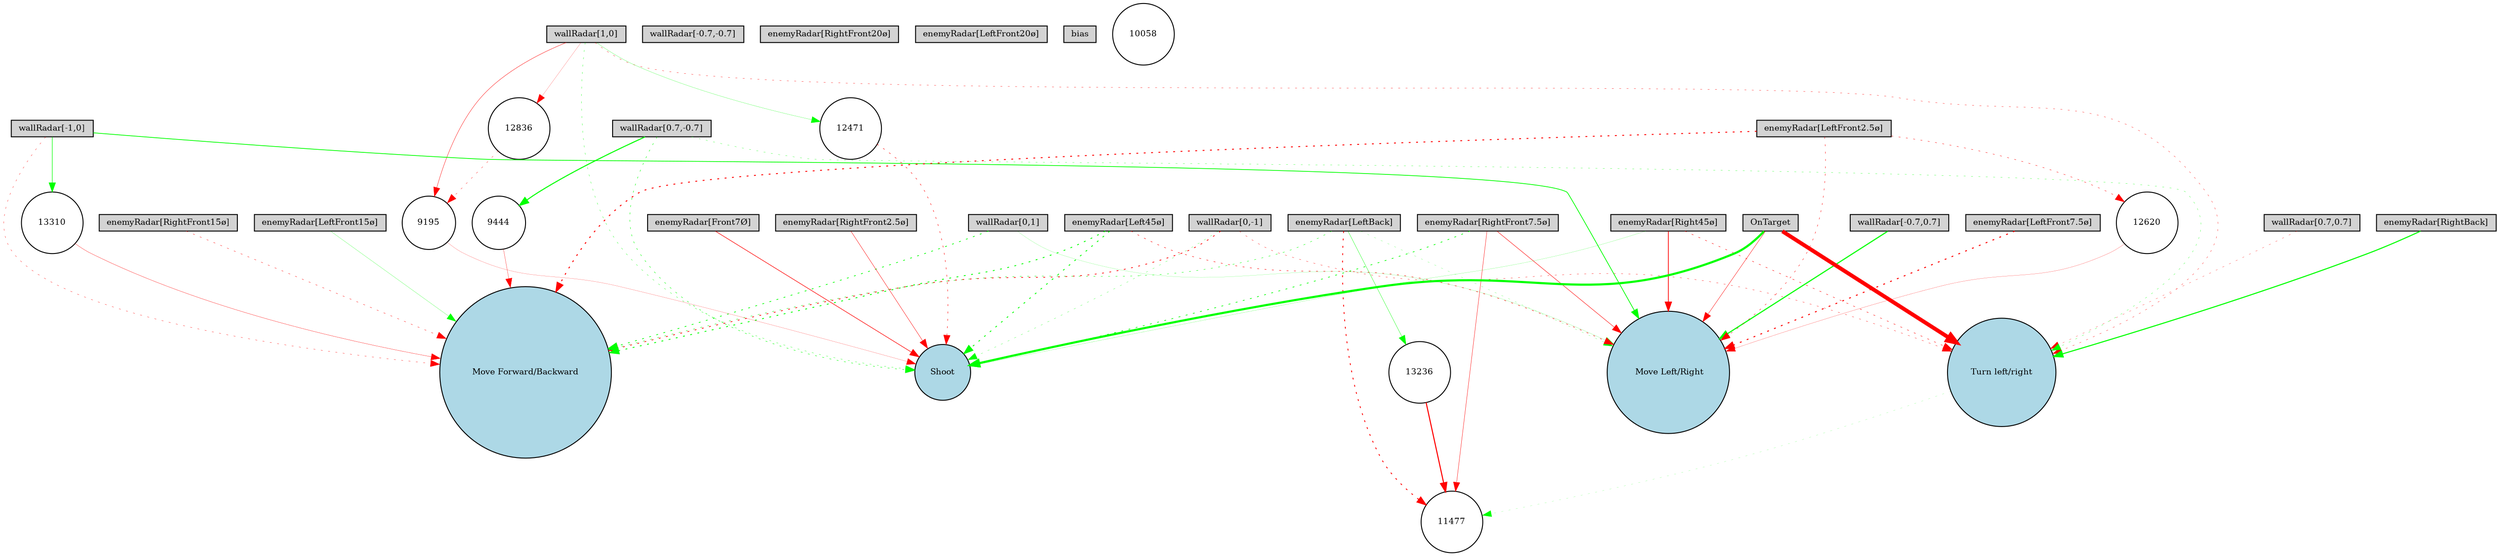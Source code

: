 digraph {
	node [fontsize=9 height=0.2 shape=circle width=0.2]
	"wallRadar[1,0]" [fillcolor=lightgray shape=box style=filled]
	"wallRadar[0,1]" [fillcolor=lightgray shape=box style=filled]
	"wallRadar[-1,0]" [fillcolor=lightgray shape=box style=filled]
	"wallRadar[0,-1]" [fillcolor=lightgray shape=box style=filled]
	"wallRadar[0.7,0.7]" [fillcolor=lightgray shape=box style=filled]
	"wallRadar[-0.7,0.7]" [fillcolor=lightgray shape=box style=filled]
	"wallRadar[-0.7,-0.7]" [fillcolor=lightgray shape=box style=filled]
	"wallRadar[0.7,-0.7]" [fillcolor=lightgray shape=box style=filled]
	"enemyRadar[RightBack]" [fillcolor=lightgray shape=box style=filled]
	"enemyRadar[LeftBack]" [fillcolor=lightgray shape=box style=filled]
	"enemyRadar[Right45ø]" [fillcolor=lightgray shape=box style=filled]
	"enemyRadar[Left45ø]" [fillcolor=lightgray shape=box style=filled]
	"enemyRadar[RightFront20ø]" [fillcolor=lightgray shape=box style=filled]
	"enemyRadar[LeftFront20ø]" [fillcolor=lightgray shape=box style=filled]
	"enemyRadar[RightFront15ø]" [fillcolor=lightgray shape=box style=filled]
	"enemyRadar[LeftFront15ø]" [fillcolor=lightgray shape=box style=filled]
	"enemyRadar[RightFront7.5ø]" [fillcolor=lightgray shape=box style=filled]
	"enemyRadar[LeftFront7.5ø]" [fillcolor=lightgray shape=box style=filled]
	"enemyRadar[RightFront2.5ø]" [fillcolor=lightgray shape=box style=filled]
	"enemyRadar[LeftFront2.5ø]" [fillcolor=lightgray shape=box style=filled]
	"enemyRadar[Front7Ø]" [fillcolor=lightgray shape=box style=filled]
	OnTarget [fillcolor=lightgray shape=box style=filled]
	bias [fillcolor=lightgray shape=box style=filled]
	Shoot [fillcolor=lightblue style=filled]
	"Move Forward/Backward" [fillcolor=lightblue style=filled]
	" Move Left/Right" [fillcolor=lightblue style=filled]
	"Turn left/right" [fillcolor=lightblue style=filled]
	9444 [fillcolor=white style=filled]
	12836 [fillcolor=white style=filled]
	10058 [fillcolor=white style=filled]
	9195 [fillcolor=white style=filled]
	12620 [fillcolor=white style=filled]
	13236 [fillcolor=white style=filled]
	11477 [fillcolor=white style=filled]
	12471 [fillcolor=white style=filled]
	13310 [fillcolor=white style=filled]
	"wallRadar[-1,0]" -> " Move Left/Right" [color=green penwidth=0.7916633885626444 style=solid]
	"wallRadar[0.7,0.7]" -> "Turn left/right" [color=red penwidth=0.24624642927628762 style=dotted]
	"wallRadar[0,-1]" -> "Turn left/right" [color=red penwidth=0.31570271938360445 style=dotted]
	"enemyRadar[RightFront7.5ø]" -> Shoot [color=green penwidth=0.7087558013377367 style=dotted]
	"wallRadar[0,-1]" -> Shoot [color=green penwidth=0.24035214193076268 style=dotted]
	OnTarget -> "Turn left/right" [color=red penwidth=4.261504429065653 style=solid]
	"enemyRadar[Right45ø]" -> Shoot [color=green penwidth=0.13940772642450672 style=solid]
	"enemyRadar[RightFront7.5ø]" -> " Move Left/Right" [color=red penwidth=0.4529005470687115 style=solid]
	"enemyRadar[LeftFront2.5ø]" -> " Move Left/Right" [color=red penwidth=0.40734854578405855 style=dotted]
	"wallRadar[0.7,-0.7]" -> Shoot [color=green penwidth=0.43912911251709685 style=dotted]
	"wallRadar[1,0]" -> Shoot [color=green penwidth=0.2968699519059748 style=dotted]
	"enemyRadar[LeftFront7.5ø]" -> " Move Left/Right" [color=red penwidth=1.0921400338514855 style=dotted]
	"enemyRadar[Left45ø]" -> Shoot [color=green penwidth=0.8975444117507334 style=dotted]
	"enemyRadar[LeftBack]" -> "Move Forward/Backward" [color=green penwidth=0.4037387854069864 style=dotted]
	"enemyRadar[LeftBack]" -> " Move Left/Right" [color=green penwidth=0.17793881320252136 style=dotted]
	"wallRadar[0.7,-0.7]" -> "Turn left/right" [color=green penwidth=0.25735781696877225 style=dotted]
	"wallRadar[0,1]" -> "Move Forward/Backward" [color=green penwidth=0.7432720330457483 style=dotted]
	"enemyRadar[Left45ø]" -> "Move Forward/Backward" [color=green penwidth=0.9265191796873562 style=dotted]
	"wallRadar[-0.7,0.7]" -> " Move Left/Right" [color=green penwidth=1.198658663971944 style=solid]
	"enemyRadar[RightBack]" -> "Turn left/right" [color=green penwidth=1.1454258887608963 style=solid]
	"enemyRadar[RightFront15ø]" -> "Move Forward/Backward" [color=red penwidth=0.3564198444597809 style=dotted]
	"wallRadar[1,0]" -> "Turn left/right" [color=red penwidth=0.3052956882963614 style=dotted]
	"enemyRadar[LeftFront15ø]" -> "Move Forward/Backward" [color=green penwidth=0.19966653105510657 style=solid]
	OnTarget -> Shoot [color=green penwidth=2.318738067031109 style=solid]
	"enemyRadar[LeftFront2.5ø]" -> "Move Forward/Backward" [color=red penwidth=1.0323692506175577 style=dotted]
	"enemyRadar[Right45ø]" -> " Move Left/Right" [color=red penwidth=0.802176173843692 style=solid]
	OnTarget -> " Move Left/Right" [color=red penwidth=0.3867841892884262 style=solid]
	"enemyRadar[Left45ø]" -> " Move Left/Right" [color=red penwidth=0.4717680404608532 style=dotted]
	"enemyRadar[Front7Ø]" -> Shoot [color=red penwidth=0.57459218439865 style=solid]
	"wallRadar[0,-1]" -> "Move Forward/Backward" [color=red penwidth=0.7661196423987461 style=dotted]
	"enemyRadar[RightFront2.5ø]" -> Shoot [color=red penwidth=0.39706201304106636 style=solid]
	"enemyRadar[Right45ø]" -> "Turn left/right" [color=red penwidth=0.44377530167313517 style=dotted]
	"wallRadar[0,1]" -> " Move Left/Right" [color=green penwidth=0.12472068280836575 style=solid]
	"wallRadar[1,0]" -> 9195 [color=red penwidth=0.36826912818671675 style=solid]
	9195 -> Shoot [color=red penwidth=0.1544594570713386 style=solid]
	9444 -> "Move Forward/Backward" [color=red penwidth=0.27432084434875037 style=solid]
	"enemyRadar[LeftBack]" -> 11477 [color=red penwidth=0.9172480054701351 style=dotted]
	"wallRadar[-1,0]" -> "Move Forward/Backward" [color=red penwidth=0.3044249740787648 style=dotted]
	"wallRadar[0.7,-0.7]" -> 9444 [color=green penwidth=1.102331151907143 style=solid]
	"wallRadar[1,0]" -> 12471 [color=green penwidth=0.19428209889399745 style=solid]
	12471 -> Shoot [color=red penwidth=0.46141087972235906 style=dotted]
	"Turn left/right" -> 11477 [color=green penwidth=0.127693473200091 style=dotted]
	"enemyRadar[LeftFront2.5ø]" -> 12620 [color=red penwidth=0.3814210310446 style=dotted]
	12620 -> " Move Left/Right" [color=red penwidth=0.17087630311322738 style=solid]
	"wallRadar[1,0]" -> 12836 [color=red penwidth=0.15198264316177906 style=solid]
	12836 -> 9195 [color=red penwidth=0.3104116022595462 style=dotted]
	"enemyRadar[RightFront7.5ø]" -> 11477 [color=red penwidth=0.3724508071513999 style=solid]
	"enemyRadar[LeftBack]" -> 13236 [color=green penwidth=0.3396912464989213 style=solid]
	13236 -> 11477 [color=red penwidth=1.141785088049879 style=solid]
	"wallRadar[-1,0]" -> 13310 [color=green penwidth=0.581615062398957 style=solid]
	13310 -> "Move Forward/Backward" [color=red penwidth=0.2727472257707525 style=solid]
}
